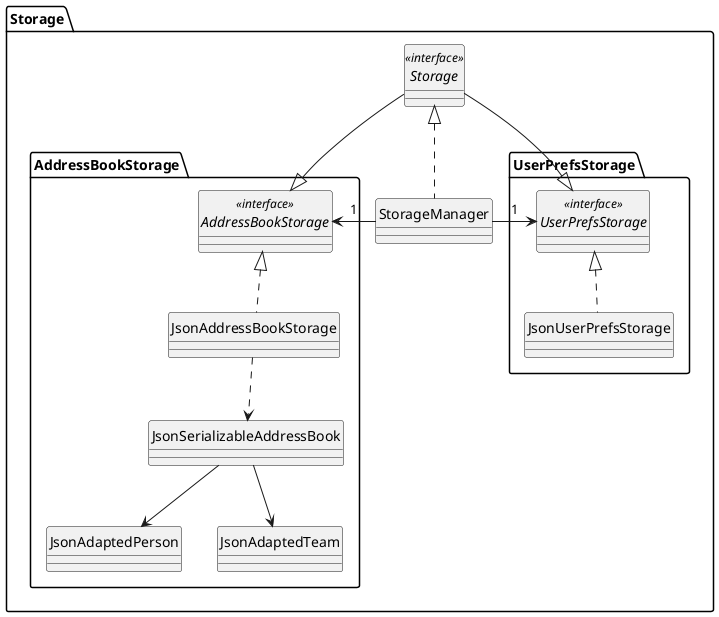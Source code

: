 @startuml
hide circle

package "Storage" as S{
    interface Storage <<interface>>

package "AddressBookStorage" as ABS{
    interface AddressBookStorage <<interface>>
    class JsonAddressBookStorage

    class JsonSerializableAddressBook
    class JsonAdaptedPerson
    class JsonAdaptedTeam
}
    class StorageManager
package "UserPrefsStorage" as UPS {
    interface UserPrefsStorage <<interface>>
    class JsonUserPrefsStorage
}
    ' ===== Relationships =====

    AddressBookStorage <- StorageManager : 1
    StorageManager -> UserPrefsStorage : 1

    Storage <|.. StorageManager
    Storage --|> AddressBookStorage
    Storage --|> UserPrefsStorage
    AddressBookStorage <|.. JsonAddressBookStorage
    UserPrefsStorage <|.. JsonUserPrefsStorage

    JsonAddressBookStorage ..> JsonSerializableAddressBook
    JsonSerializableAddressBook --> JsonAdaptedPerson
    JsonSerializableAddressBook --> JsonAdaptedTeam
}
@enduml
